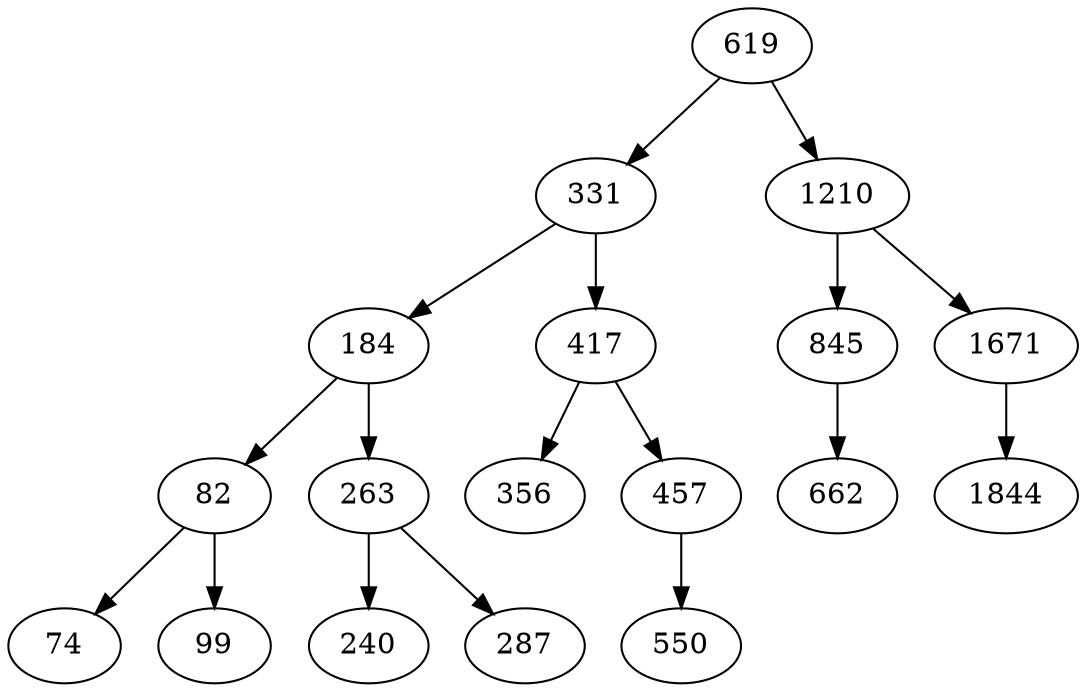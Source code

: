 digraph AVLBaum
{
619 -> 331;
619 -> 1210;
331 -> 184;
331 -> 417;
184 -> 82;
184 -> 263;
82 -> 74;
82 -> 99;
263 -> 240;
263 -> 287;
417 -> 356;
417 -> 457;
457 -> 550;
1210 -> 845;
1210 -> 1671;
845 -> 662;
1671 -> 1844;
}
